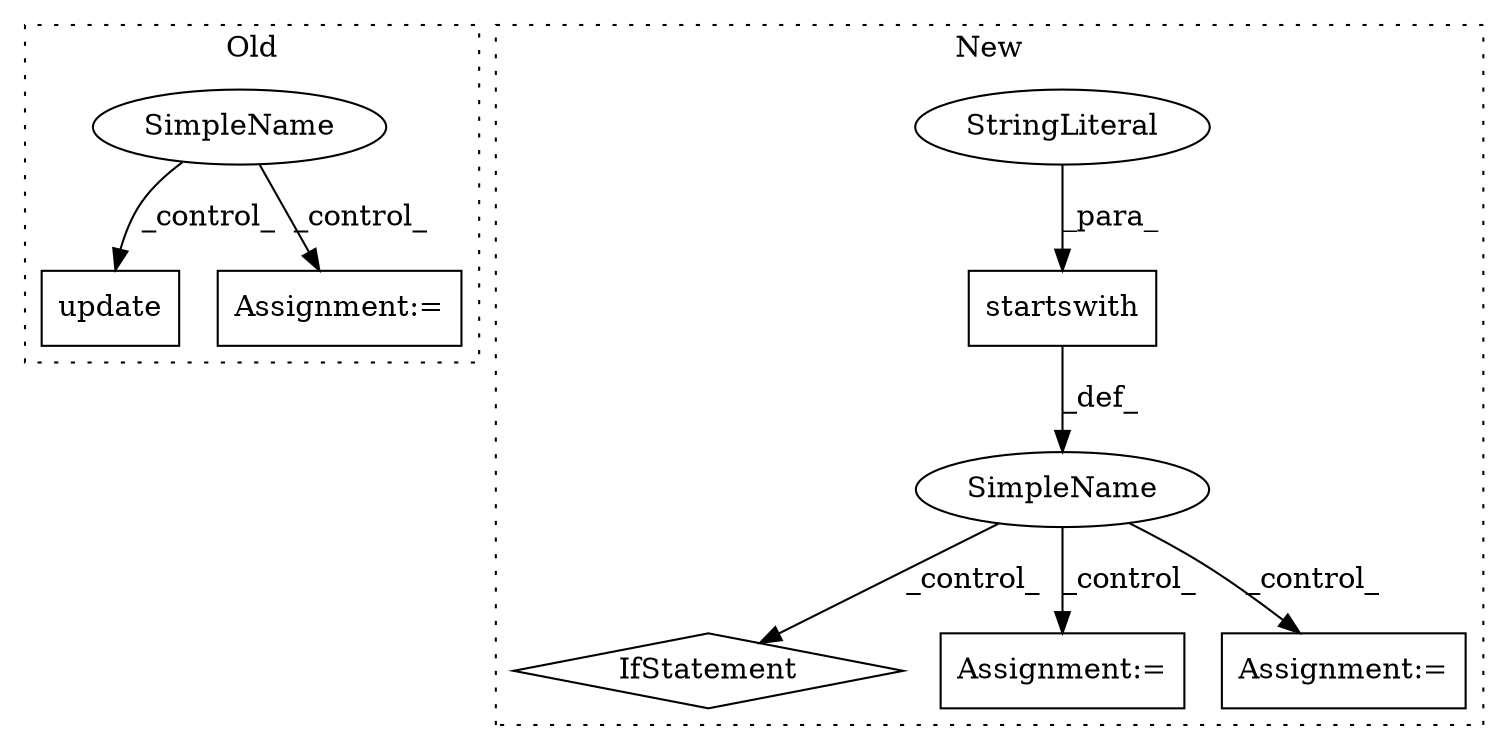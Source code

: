 digraph G {
subgraph cluster0 {
1 [label="update" a="32" s="10524,10567" l="7,1" shape="box"];
8 [label="SimpleName" a="42" s="" l="" shape="ellipse"];
9 [label="Assignment:=" a="7" s="10822,10931" l="81,2" shape="box"];
label = "Old";
style="dotted";
}
subgraph cluster1 {
2 [label="startswith" a="32" s="10573,10589" l="11,1" shape="box"];
3 [label="IfStatement" a="25" s="10790,10827" l="4,2" shape="diamond"];
4 [label="StringLiteral" a="45" s="10584" l="5" shape="ellipse"];
5 [label="Assignment:=" a="7" s="10665" l="1" shape="box"];
6 [label="SimpleName" a="42" s="" l="" shape="ellipse"];
7 [label="Assignment:=" a="7" s="10758" l="1" shape="box"];
label = "New";
style="dotted";
}
2 -> 6 [label="_def_"];
4 -> 2 [label="_para_"];
6 -> 3 [label="_control_"];
6 -> 7 [label="_control_"];
6 -> 5 [label="_control_"];
8 -> 9 [label="_control_"];
8 -> 1 [label="_control_"];
}